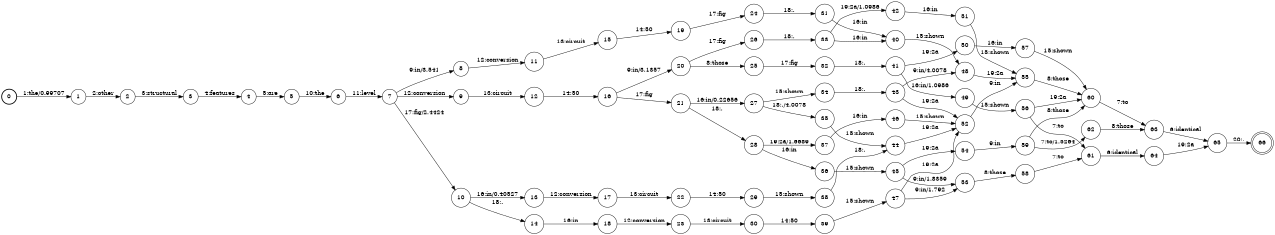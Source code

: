 digraph FST {
rankdir = LR;
size = "8.5,11";
label = "";
center = 1;
orientation = Portrait;
ranksep = "0.4";
nodesep = "0.25";
0 [label = "0", shape = circle, style = bold, fontsize = 14]
	0 -> 1 [label = "1:the/0.99707", fontsize = 14];
1 [label = "1", shape = circle, style = solid, fontsize = 14]
	1 -> 2 [label = "2:other", fontsize = 14];
2 [label = "2", shape = circle, style = solid, fontsize = 14]
	2 -> 3 [label = "3:structural", fontsize = 14];
3 [label = "3", shape = circle, style = solid, fontsize = 14]
	3 -> 4 [label = "4:features", fontsize = 14];
4 [label = "4", shape = circle, style = solid, fontsize = 14]
	4 -> 5 [label = "5:are", fontsize = 14];
5 [label = "5", shape = circle, style = solid, fontsize = 14]
	5 -> 6 [label = "10:the", fontsize = 14];
6 [label = "6", shape = circle, style = solid, fontsize = 14]
	6 -> 7 [label = "11:level", fontsize = 14];
7 [label = "7", shape = circle, style = solid, fontsize = 14]
	7 -> 9 [label = "12:conversion", fontsize = 14];
	7 -> 8 [label = "9:in/3.541", fontsize = 14];
	7 -> 10 [label = "17:fig/2.4424", fontsize = 14];
8 [label = "8", shape = circle, style = solid, fontsize = 14]
	8 -> 11 [label = "12:conversion", fontsize = 14];
9 [label = "9", shape = circle, style = solid, fontsize = 14]
	9 -> 12 [label = "13:circuit", fontsize = 14];
10 [label = "10", shape = circle, style = solid, fontsize = 14]
	10 -> 13 [label = "16:in/0.40527", fontsize = 14];
	10 -> 14 [label = "18:.", fontsize = 14];
11 [label = "11", shape = circle, style = solid, fontsize = 14]
	11 -> 15 [label = "13:circuit", fontsize = 14];
12 [label = "12", shape = circle, style = solid, fontsize = 14]
	12 -> 16 [label = "14:50", fontsize = 14];
13 [label = "13", shape = circle, style = solid, fontsize = 14]
	13 -> 17 [label = "12:conversion", fontsize = 14];
14 [label = "14", shape = circle, style = solid, fontsize = 14]
	14 -> 18 [label = "16:in", fontsize = 14];
15 [label = "15", shape = circle, style = solid, fontsize = 14]
	15 -> 19 [label = "14:50", fontsize = 14];
16 [label = "16", shape = circle, style = solid, fontsize = 14]
	16 -> 20 [label = "9:in/3.1357", fontsize = 14];
	16 -> 21 [label = "17:fig", fontsize = 14];
17 [label = "17", shape = circle, style = solid, fontsize = 14]
	17 -> 22 [label = "13:circuit", fontsize = 14];
18 [label = "18", shape = circle, style = solid, fontsize = 14]
	18 -> 23 [label = "12:conversion", fontsize = 14];
19 [label = "19", shape = circle, style = solid, fontsize = 14]
	19 -> 24 [label = "17:fig", fontsize = 14];
20 [label = "20", shape = circle, style = solid, fontsize = 14]
	20 -> 25 [label = "8:those", fontsize = 14];
	20 -> 26 [label = "17:fig", fontsize = 14];
21 [label = "21", shape = circle, style = solid, fontsize = 14]
	21 -> 27 [label = "16:in/0.22656", fontsize = 14];
	21 -> 28 [label = "18:.", fontsize = 14];
22 [label = "22", shape = circle, style = solid, fontsize = 14]
	22 -> 29 [label = "14:50", fontsize = 14];
23 [label = "23", shape = circle, style = solid, fontsize = 14]
	23 -> 30 [label = "13:circuit", fontsize = 14];
24 [label = "24", shape = circle, style = solid, fontsize = 14]
	24 -> 31 [label = "18:.", fontsize = 14];
25 [label = "25", shape = circle, style = solid, fontsize = 14]
	25 -> 32 [label = "17:fig", fontsize = 14];
26 [label = "26", shape = circle, style = solid, fontsize = 14]
	26 -> 33 [label = "18:.", fontsize = 14];
27 [label = "27", shape = circle, style = solid, fontsize = 14]
	27 -> 34 [label = "15:shown", fontsize = 14];
	27 -> 35 [label = "18:./4.0078", fontsize = 14];
28 [label = "28", shape = circle, style = solid, fontsize = 14]
	28 -> 36 [label = "16:in", fontsize = 14];
	28 -> 37 [label = "19:2a/1.6689", fontsize = 14];
29 [label = "29", shape = circle, style = solid, fontsize = 14]
	29 -> 38 [label = "15:shown", fontsize = 14];
30 [label = "30", shape = circle, style = solid, fontsize = 14]
	30 -> 39 [label = "14:50", fontsize = 14];
31 [label = "31", shape = circle, style = solid, fontsize = 14]
	31 -> 40 [label = "16:in", fontsize = 14];
32 [label = "32", shape = circle, style = solid, fontsize = 14]
	32 -> 41 [label = "18:.", fontsize = 14];
33 [label = "33", shape = circle, style = solid, fontsize = 14]
	33 -> 40 [label = "16:in", fontsize = 14];
	33 -> 42 [label = "19:2a/1.0986", fontsize = 14];
34 [label = "34", shape = circle, style = solid, fontsize = 14]
	34 -> 43 [label = "18:.", fontsize = 14];
35 [label = "35", shape = circle, style = solid, fontsize = 14]
	35 -> 44 [label = "15:shown", fontsize = 14];
36 [label = "36", shape = circle, style = solid, fontsize = 14]
	36 -> 45 [label = "15:shown", fontsize = 14];
37 [label = "37", shape = circle, style = solid, fontsize = 14]
	37 -> 46 [label = "16:in", fontsize = 14];
38 [label = "38", shape = circle, style = solid, fontsize = 14]
	38 -> 44 [label = "18:.", fontsize = 14];
39 [label = "39", shape = circle, style = solid, fontsize = 14]
	39 -> 47 [label = "15:shown", fontsize = 14];
40 [label = "40", shape = circle, style = solid, fontsize = 14]
	40 -> 48 [label = "15:shown", fontsize = 14];
41 [label = "41", shape = circle, style = solid, fontsize = 14]
	41 -> 49 [label = "16:in/1.0986", fontsize = 14];
	41 -> 50 [label = "19:2a", fontsize = 14];
42 [label = "42", shape = circle, style = solid, fontsize = 14]
	42 -> 51 [label = "16:in", fontsize = 14];
43 [label = "43", shape = circle, style = solid, fontsize = 14]
	43 -> 48 [label = "9:in/4.0078", fontsize = 14];
	43 -> 52 [label = "19:2a", fontsize = 14];
44 [label = "44", shape = circle, style = solid, fontsize = 14]
	44 -> 52 [label = "19:2a", fontsize = 14];
45 [label = "45", shape = circle, style = solid, fontsize = 14]
	45 -> 53 [label = "9:in/1.8359", fontsize = 14];
	45 -> 54 [label = "19:2a", fontsize = 14];
46 [label = "46", shape = circle, style = solid, fontsize = 14]
	46 -> 52 [label = "15:shown", fontsize = 14];
47 [label = "47", shape = circle, style = solid, fontsize = 14]
	47 -> 53 [label = "9:in/1.792", fontsize = 14];
	47 -> 52 [label = "19:2a", fontsize = 14];
48 [label = "48", shape = circle, style = solid, fontsize = 14]
	48 -> 55 [label = "19:2a", fontsize = 14];
49 [label = "49", shape = circle, style = solid, fontsize = 14]
	49 -> 56 [label = "15:shown", fontsize = 14];
50 [label = "50", shape = circle, style = solid, fontsize = 14]
	50 -> 57 [label = "16:in", fontsize = 14];
51 [label = "51", shape = circle, style = solid, fontsize = 14]
	51 -> 55 [label = "15:shown", fontsize = 14];
52 [label = "52", shape = circle, style = solid, fontsize = 14]
	52 -> 55 [label = "9:in", fontsize = 14];
53 [label = "53", shape = circle, style = solid, fontsize = 14]
	53 -> 58 [label = "8:those", fontsize = 14];
54 [label = "54", shape = circle, style = solid, fontsize = 14]
	54 -> 59 [label = "9:in", fontsize = 14];
55 [label = "55", shape = circle, style = solid, fontsize = 14]
	55 -> 60 [label = "8:those", fontsize = 14];
56 [label = "56", shape = circle, style = solid, fontsize = 14]
	56 -> 61 [label = "7:to", fontsize = 14];
	56 -> 60 [label = "19:2a", fontsize = 14];
57 [label = "57", shape = circle, style = solid, fontsize = 14]
	57 -> 60 [label = "15:shown", fontsize = 14];
58 [label = "58", shape = circle, style = solid, fontsize = 14]
	58 -> 61 [label = "7:to", fontsize = 14];
59 [label = "59", shape = circle, style = solid, fontsize = 14]
	59 -> 62 [label = "7:to/1.5264", fontsize = 14];
	59 -> 60 [label = "8:those", fontsize = 14];
60 [label = "60", shape = circle, style = solid, fontsize = 14]
	60 -> 63 [label = "7:to", fontsize = 14];
61 [label = "61", shape = circle, style = solid, fontsize = 14]
	61 -> 64 [label = "6:identical", fontsize = 14];
62 [label = "62", shape = circle, style = solid, fontsize = 14]
	62 -> 63 [label = "8:those", fontsize = 14];
63 [label = "63", shape = circle, style = solid, fontsize = 14]
	63 -> 65 [label = "6:identical", fontsize = 14];
64 [label = "64", shape = circle, style = solid, fontsize = 14]
	64 -> 65 [label = "19:2a", fontsize = 14];
65 [label = "65", shape = circle, style = solid, fontsize = 14]
	65 -> 66 [label = "20:.", fontsize = 14];
66 [label = "66", shape = doublecircle, style = solid, fontsize = 14]
}
